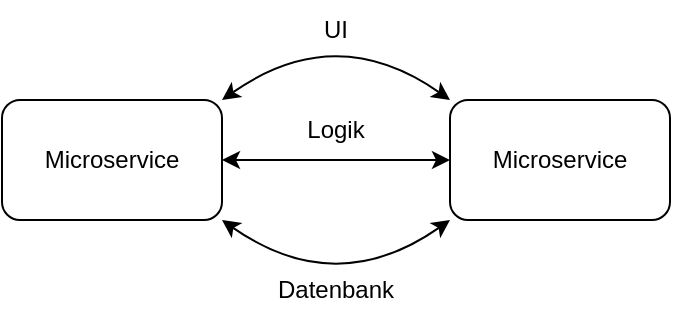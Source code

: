 <mxfile version="16.5.2" type="google"><diagram id="R4jBDrCgMDJkHRObksTu" name="Page-1"><mxGraphModel dx="1718" dy="602" grid="1" gridSize="10" guides="1" tooltips="1" connect="1" arrows="1" fold="1" page="1" pageScale="1" pageWidth="827" pageHeight="1169" math="0" shadow="0"><root><mxCell id="0"/><mxCell id="1" parent="0"/><mxCell id="PUMgEhI-EGSPuoevLF5j-12" value="" style="edgeStyle=orthogonalEdgeStyle;rounded=0;orthogonalLoop=1;jettySize=auto;html=1;fontSize=12;entryX=0;entryY=0.5;entryDx=0;entryDy=0;startArrow=classic;startFill=1;" edge="1" parent="1" source="PUMgEhI-EGSPuoevLF5j-8" target="PUMgEhI-EGSPuoevLF5j-9"><mxGeometry relative="1" as="geometry"><mxPoint x="260" y="130" as="targetPoint"/></mxGeometry></mxCell><mxCell id="PUMgEhI-EGSPuoevLF5j-8" value="&lt;font style=&quot;font-size: 12px&quot;&gt;Microservice&lt;/font&gt;" style="rounded=1;whiteSpace=wrap;html=1;" vertex="1" parent="1"><mxGeometry x="53" y="100" width="110" height="60" as="geometry"/></mxCell><mxCell id="PUMgEhI-EGSPuoevLF5j-9" value="&lt;font style=&quot;font-size: 12px&quot;&gt;Microservice&lt;/font&gt;" style="rounded=1;whiteSpace=wrap;html=1;" vertex="1" parent="1"><mxGeometry x="277" y="100" width="110" height="60" as="geometry"/></mxCell><mxCell id="PUMgEhI-EGSPuoevLF5j-16" value="" style="endArrow=classic;html=1;fontSize=12;curved=1;exitX=1;exitY=1;exitDx=0;exitDy=0;entryX=0;entryY=1;entryDx=0;entryDy=0;startArrow=classic;startFill=1;" edge="1" parent="1" source="PUMgEhI-EGSPuoevLF5j-8" target="PUMgEhI-EGSPuoevLF5j-9"><mxGeometry width="50" height="50" relative="1" as="geometry"><mxPoint x="290" y="180" as="sourcePoint"/><mxPoint x="340" y="130" as="targetPoint"/><Array as="points"><mxPoint x="220" y="200"/></Array></mxGeometry></mxCell><mxCell id="PUMgEhI-EGSPuoevLF5j-17" value="" style="endArrow=classic;html=1;fontSize=12;curved=1;exitX=1;exitY=0;exitDx=0;exitDy=0;entryX=0;entryY=0;entryDx=0;entryDy=0;startArrow=classic;startFill=1;" edge="1" parent="1" source="PUMgEhI-EGSPuoevLF5j-8" target="PUMgEhI-EGSPuoevLF5j-9"><mxGeometry width="50" height="50" relative="1" as="geometry"><mxPoint x="290" y="180" as="sourcePoint"/><mxPoint x="340" y="130" as="targetPoint"/><Array as="points"><mxPoint x="220" y="60"/></Array></mxGeometry></mxCell><mxCell id="PUMgEhI-EGSPuoevLF5j-18" value="UI" style="text;html=1;strokeColor=none;fillColor=none;align=center;verticalAlign=middle;whiteSpace=wrap;rounded=0;fontSize=12;" vertex="1" parent="1"><mxGeometry x="190" y="50" width="60" height="30" as="geometry"/></mxCell><mxCell id="PUMgEhI-EGSPuoevLF5j-19" value="Logik" style="text;html=1;strokeColor=none;fillColor=none;align=center;verticalAlign=middle;whiteSpace=wrap;rounded=0;fontSize=12;" vertex="1" parent="1"><mxGeometry x="190" y="100" width="60" height="30" as="geometry"/></mxCell><mxCell id="PUMgEhI-EGSPuoevLF5j-20" value="Datenbank" style="text;html=1;strokeColor=none;fillColor=none;align=center;verticalAlign=middle;whiteSpace=wrap;rounded=0;fontSize=12;" vertex="1" parent="1"><mxGeometry x="190" y="180" width="60" height="30" as="geometry"/></mxCell></root></mxGraphModel></diagram></mxfile>